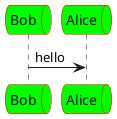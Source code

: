 {
  "sha1": "pj7xji0rlqmt2vrwppjdull9lr3f4dg",
  "insertion": {
    "when": "2024-06-04T17:28:41.278Z",
    "url": "https://forum.plantuml.net/10964/sequence-queuebordercolor-not-respected",
    "user": "plantuml@gmail.com"
  }
}
@startuml
skinparam QueueBorderColor #f00
skinparam QueueBackgroundColor #0f0
skinparam EntityBorderColor #00f
queue Bob
queue Alice
Bob -> Alice : hello
@enduml
